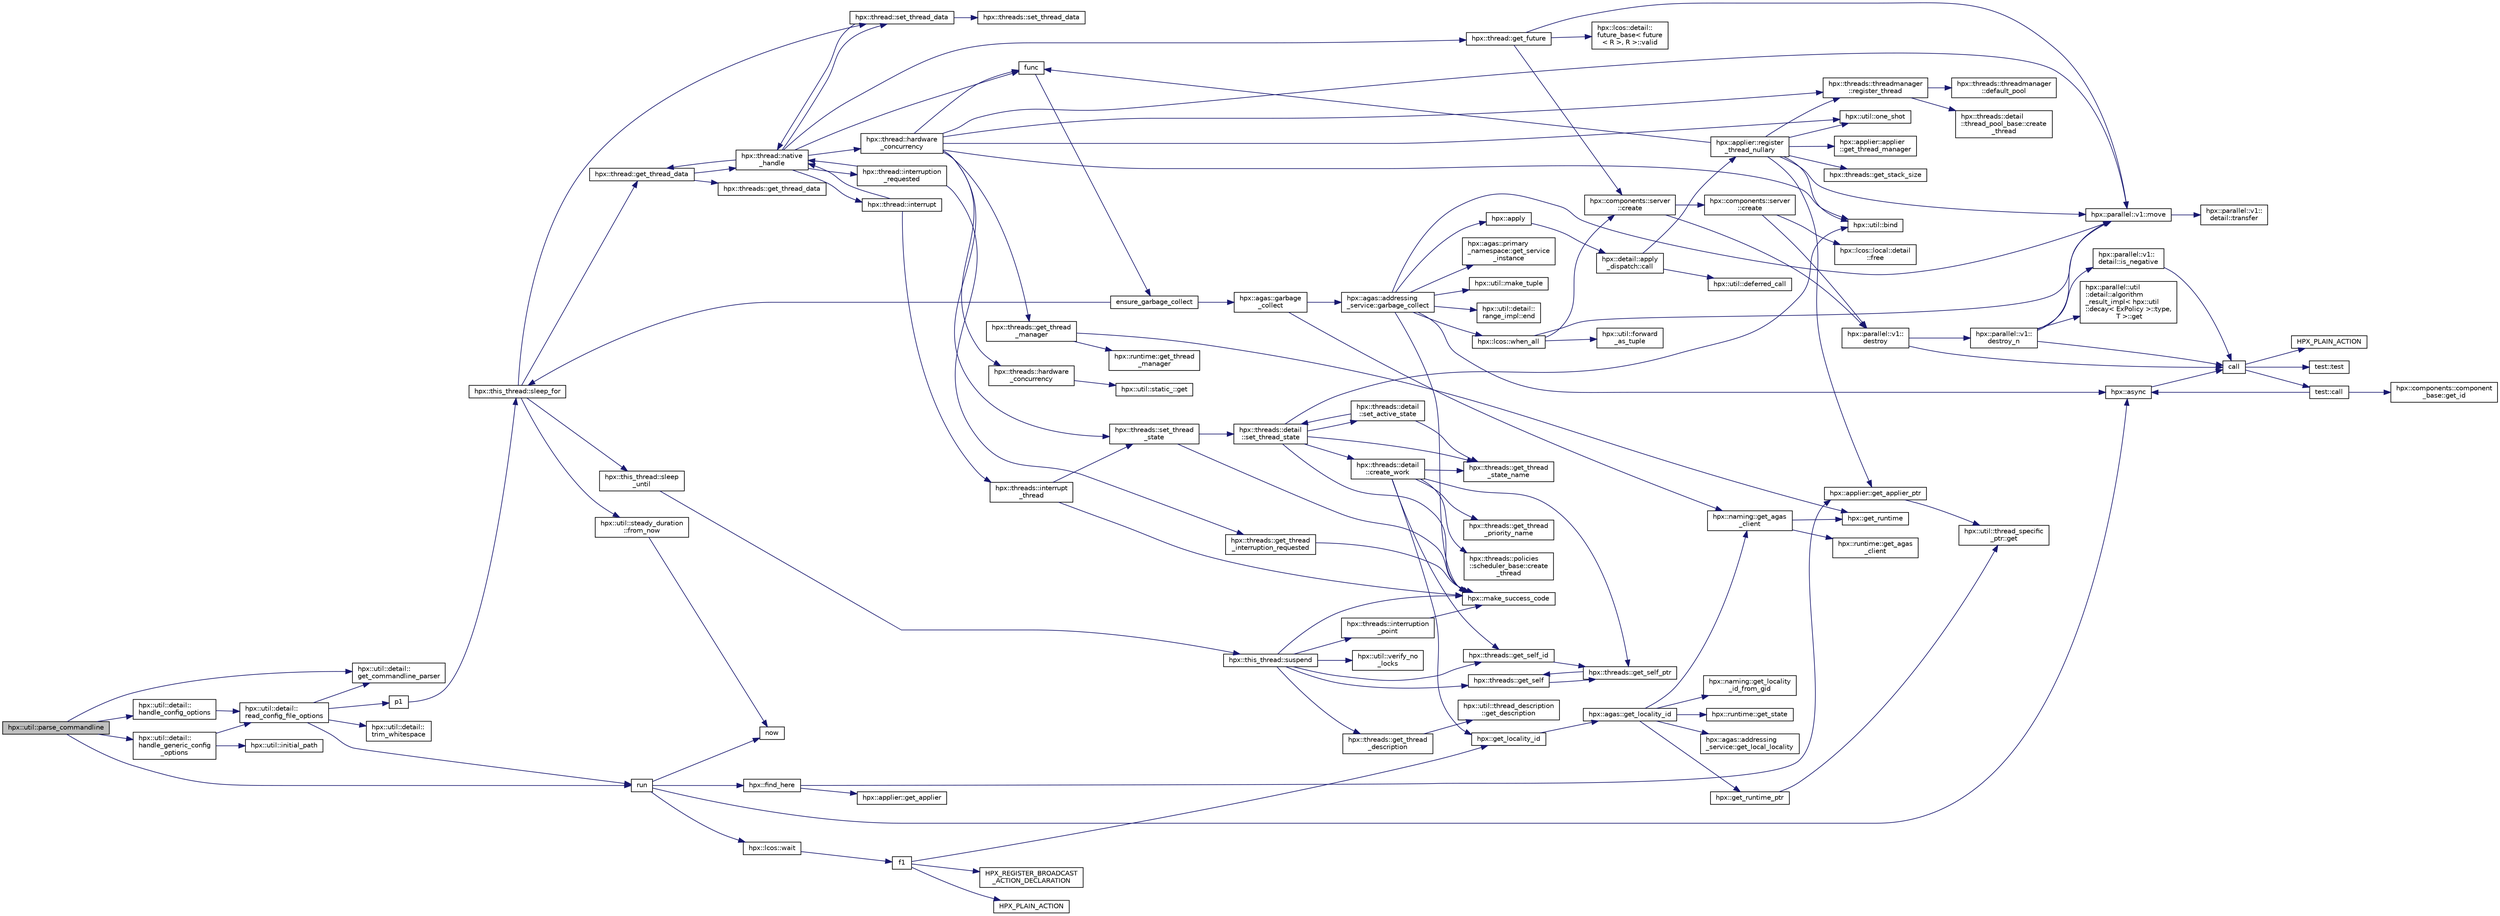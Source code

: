 digraph "hpx::util::parse_commandline"
{
  edge [fontname="Helvetica",fontsize="10",labelfontname="Helvetica",labelfontsize="10"];
  node [fontname="Helvetica",fontsize="10",shape=record];
  rankdir="LR";
  Node7740 [label="hpx::util::parse_commandline",height=0.2,width=0.4,color="black", fillcolor="grey75", style="filled", fontcolor="black"];
  Node7740 -> Node7741 [color="midnightblue",fontsize="10",style="solid",fontname="Helvetica"];
  Node7741 [label="hpx::util::detail::\lget_commandline_parser",height=0.2,width=0.4,color="black", fillcolor="white", style="filled",URL="$d2/d8e/namespacehpx_1_1util_1_1detail.html#ac10cdecf69352454f4ef405e62a0f167"];
  Node7740 -> Node7742 [color="midnightblue",fontsize="10",style="solid",fontname="Helvetica"];
  Node7742 [label="run",height=0.2,width=0.4,color="black", fillcolor="white", style="filled",URL="$df/d90/qt_8cpp.html#a7e15a887e130d217ac6841a6b3409c88"];
  Node7742 -> Node7743 [color="midnightblue",fontsize="10",style="solid",fontname="Helvetica"];
  Node7743 [label="hpx::async",height=0.2,width=0.4,color="black", fillcolor="white", style="filled",URL="$d8/d83/namespacehpx.html#acb7d8e37b73b823956ce144f9a57eaa4"];
  Node7743 -> Node7744 [color="midnightblue",fontsize="10",style="solid",fontname="Helvetica"];
  Node7744 [label="call",height=0.2,width=0.4,color="black", fillcolor="white", style="filled",URL="$d2/d67/promise__1620_8cpp.html#a58357f0b82bc761e1d0b9091ed563a70"];
  Node7744 -> Node7745 [color="midnightblue",fontsize="10",style="solid",fontname="Helvetica"];
  Node7745 [label="test::test",height=0.2,width=0.4,color="black", fillcolor="white", style="filled",URL="$d8/d89/structtest.html#ab42d5ece712d716b04cb3f686f297a26"];
  Node7744 -> Node7746 [color="midnightblue",fontsize="10",style="solid",fontname="Helvetica"];
  Node7746 [label="HPX_PLAIN_ACTION",height=0.2,width=0.4,color="black", fillcolor="white", style="filled",URL="$d2/d67/promise__1620_8cpp.html#ab96aab827a4b1fcaf66cfe0ba83fef23"];
  Node7744 -> Node7747 [color="midnightblue",fontsize="10",style="solid",fontname="Helvetica"];
  Node7747 [label="test::call",height=0.2,width=0.4,color="black", fillcolor="white", style="filled",URL="$d8/d89/structtest.html#aeb29e7ed6518b9426ccf1344c52620ae"];
  Node7747 -> Node7743 [color="midnightblue",fontsize="10",style="solid",fontname="Helvetica"];
  Node7747 -> Node7748 [color="midnightblue",fontsize="10",style="solid",fontname="Helvetica"];
  Node7748 [label="hpx::components::component\l_base::get_id",height=0.2,width=0.4,color="black", fillcolor="white", style="filled",URL="$d2/de6/classhpx_1_1components_1_1component__base.html#a4c8fd93514039bdf01c48d66d82b19cd"];
  Node7742 -> Node7749 [color="midnightblue",fontsize="10",style="solid",fontname="Helvetica"];
  Node7749 [label="hpx::find_here",height=0.2,width=0.4,color="black", fillcolor="white", style="filled",URL="$d8/d83/namespacehpx.html#af07c1b6e26bcdfb1138643a1a2133cf4",tooltip="Return the global id representing this locality. "];
  Node7749 -> Node7750 [color="midnightblue",fontsize="10",style="solid",fontname="Helvetica"];
  Node7750 [label="hpx::applier::get_applier_ptr",height=0.2,width=0.4,color="black", fillcolor="white", style="filled",URL="$d8/dcb/namespacehpx_1_1applier.html#a617483cf2b77ad3a0aa428ade7b35299"];
  Node7750 -> Node7751 [color="midnightblue",fontsize="10",style="solid",fontname="Helvetica"];
  Node7751 [label="hpx::util::thread_specific\l_ptr::get",height=0.2,width=0.4,color="black", fillcolor="white", style="filled",URL="$d4/d4c/structhpx_1_1util_1_1thread__specific__ptr.html#a3b27d8520710478aa41d1f74206bdba9"];
  Node7749 -> Node7752 [color="midnightblue",fontsize="10",style="solid",fontname="Helvetica"];
  Node7752 [label="hpx::applier::get_applier",height=0.2,width=0.4,color="black", fillcolor="white", style="filled",URL="$d8/dcb/namespacehpx_1_1applier.html#aba1147ab54a476403b37f20a39b1e239"];
  Node7742 -> Node7753 [color="midnightblue",fontsize="10",style="solid",fontname="Helvetica"];
  Node7753 [label="now",height=0.2,width=0.4,color="black", fillcolor="white", style="filled",URL="$de/db3/1d__stencil__1__omp_8cpp.html#a89e9667753dccfac455bd37a7a3a7b16"];
  Node7742 -> Node7754 [color="midnightblue",fontsize="10",style="solid",fontname="Helvetica"];
  Node7754 [label="hpx::lcos::wait",height=0.2,width=0.4,color="black", fillcolor="white", style="filled",URL="$d2/dc9/namespacehpx_1_1lcos.html#afff729d1ecad56e04dee234689931b12"];
  Node7754 -> Node7755 [color="midnightblue",fontsize="10",style="solid",fontname="Helvetica"];
  Node7755 [label="f1",height=0.2,width=0.4,color="black", fillcolor="white", style="filled",URL="$d8/d8b/broadcast_8cpp.html#a1751fbd41f2529b84514a9dbd767959a"];
  Node7755 -> Node7756 [color="midnightblue",fontsize="10",style="solid",fontname="Helvetica"];
  Node7756 [label="hpx::get_locality_id",height=0.2,width=0.4,color="black", fillcolor="white", style="filled",URL="$d8/d83/namespacehpx.html#a158d7c54a657bb364c1704033010697b",tooltip="Return the number of the locality this function is being called from. "];
  Node7756 -> Node7757 [color="midnightblue",fontsize="10",style="solid",fontname="Helvetica"];
  Node7757 [label="hpx::agas::get_locality_id",height=0.2,width=0.4,color="black", fillcolor="white", style="filled",URL="$dc/d54/namespacehpx_1_1agas.html#a491cc2ddecdf0f1a9129900caa6a4d3e"];
  Node7757 -> Node7758 [color="midnightblue",fontsize="10",style="solid",fontname="Helvetica"];
  Node7758 [label="hpx::get_runtime_ptr",height=0.2,width=0.4,color="black", fillcolor="white", style="filled",URL="$d8/d83/namespacehpx.html#af29daf2bb3e01b4d6495a1742b6cce64"];
  Node7758 -> Node7751 [color="midnightblue",fontsize="10",style="solid",fontname="Helvetica"];
  Node7757 -> Node7759 [color="midnightblue",fontsize="10",style="solid",fontname="Helvetica"];
  Node7759 [label="hpx::runtime::get_state",height=0.2,width=0.4,color="black", fillcolor="white", style="filled",URL="$d0/d7b/classhpx_1_1runtime.html#ab405f80e060dac95d624520f38b0524c"];
  Node7757 -> Node7760 [color="midnightblue",fontsize="10",style="solid",fontname="Helvetica"];
  Node7760 [label="hpx::naming::get_agas\l_client",height=0.2,width=0.4,color="black", fillcolor="white", style="filled",URL="$d4/dc9/namespacehpx_1_1naming.html#a0408fffd5d34b620712a801b0ae3b032"];
  Node7760 -> Node7761 [color="midnightblue",fontsize="10",style="solid",fontname="Helvetica"];
  Node7761 [label="hpx::get_runtime",height=0.2,width=0.4,color="black", fillcolor="white", style="filled",URL="$d8/d83/namespacehpx.html#aef902cc6c7dd3b9fbadf34d1e850a070"];
  Node7760 -> Node7762 [color="midnightblue",fontsize="10",style="solid",fontname="Helvetica"];
  Node7762 [label="hpx::runtime::get_agas\l_client",height=0.2,width=0.4,color="black", fillcolor="white", style="filled",URL="$d0/d7b/classhpx_1_1runtime.html#aeb5dddd30d6b9861669af8ad44d1a96a"];
  Node7757 -> Node7763 [color="midnightblue",fontsize="10",style="solid",fontname="Helvetica"];
  Node7763 [label="hpx::agas::addressing\l_service::get_local_locality",height=0.2,width=0.4,color="black", fillcolor="white", style="filled",URL="$db/d58/structhpx_1_1agas_1_1addressing__service.html#ab52c19a37c2a7a006c6c15f90ad0539c"];
  Node7757 -> Node7764 [color="midnightblue",fontsize="10",style="solid",fontname="Helvetica"];
  Node7764 [label="hpx::naming::get_locality\l_id_from_gid",height=0.2,width=0.4,color="black", fillcolor="white", style="filled",URL="$d4/dc9/namespacehpx_1_1naming.html#a7fd43037784560bd04fda9b49e33529f"];
  Node7755 -> Node7765 [color="midnightblue",fontsize="10",style="solid",fontname="Helvetica"];
  Node7765 [label="HPX_PLAIN_ACTION",height=0.2,width=0.4,color="black", fillcolor="white", style="filled",URL="$d8/d8b/broadcast_8cpp.html#a19685a0394ce6a99351f7a679f6eeefc"];
  Node7755 -> Node7766 [color="midnightblue",fontsize="10",style="solid",fontname="Helvetica"];
  Node7766 [label="HPX_REGISTER_BROADCAST\l_ACTION_DECLARATION",height=0.2,width=0.4,color="black", fillcolor="white", style="filled",URL="$d7/d38/addressing__service_8cpp.html#a573d764d9cb34eec46a4bdffcf07875f"];
  Node7740 -> Node7767 [color="midnightblue",fontsize="10",style="solid",fontname="Helvetica"];
  Node7767 [label="hpx::util::detail::\lhandle_generic_config\l_options",height=0.2,width=0.4,color="black", fillcolor="white", style="filled",URL="$d2/d8e/namespacehpx_1_1util_1_1detail.html#afe9d48863068cf6ab23661ea84aad13b"];
  Node7767 -> Node7768 [color="midnightblue",fontsize="10",style="solid",fontname="Helvetica"];
  Node7768 [label="hpx::util::initial_path",height=0.2,width=0.4,color="black", fillcolor="white", style="filled",URL="$df/dad/namespacehpx_1_1util.html#a1b850b5b49d4194f4f7ba49c650c2a94"];
  Node7767 -> Node7769 [color="midnightblue",fontsize="10",style="solid",fontname="Helvetica"];
  Node7769 [label="hpx::util::detail::\lread_config_file_options",height=0.2,width=0.4,color="black", fillcolor="white", style="filled",URL="$d2/d8e/namespacehpx_1_1util_1_1detail.html#acc4cbf3746afbdeb02d4d79e65ec085d"];
  Node7769 -> Node7770 [color="midnightblue",fontsize="10",style="solid",fontname="Helvetica"];
  Node7770 [label="hpx::util::detail::\ltrim_whitespace",height=0.2,width=0.4,color="black", fillcolor="white", style="filled",URL="$d2/d8e/namespacehpx_1_1util_1_1detail.html#a349c290c57fa761e4e914aafa0023bef"];
  Node7769 -> Node7771 [color="midnightblue",fontsize="10",style="solid",fontname="Helvetica"];
  Node7771 [label="p1",height=0.2,width=0.4,color="black", fillcolor="white", style="filled",URL="$df/da5/future__then_8cpp.html#a8978a24b044bacf963e33824a4c1ac98"];
  Node7771 -> Node7772 [color="midnightblue",fontsize="10",style="solid",fontname="Helvetica"];
  Node7772 [label="hpx::this_thread::sleep_for",height=0.2,width=0.4,color="black", fillcolor="white", style="filled",URL="$d9/d52/namespacehpx_1_1this__thread.html#afc042a5a5fa52eef2d1d177a343435cf"];
  Node7772 -> Node7773 [color="midnightblue",fontsize="10",style="solid",fontname="Helvetica"];
  Node7773 [label="hpx::this_thread::sleep\l_until",height=0.2,width=0.4,color="black", fillcolor="white", style="filled",URL="$d9/d52/namespacehpx_1_1this__thread.html#ae12a853980115b23ff0ab8ca06622658"];
  Node7773 -> Node7774 [color="midnightblue",fontsize="10",style="solid",fontname="Helvetica"];
  Node7774 [label="hpx::this_thread::suspend",height=0.2,width=0.4,color="black", fillcolor="white", style="filled",URL="$d9/d52/namespacehpx_1_1this__thread.html#aca220026fb3014c0881d129fe31c0073"];
  Node7774 -> Node7775 [color="midnightblue",fontsize="10",style="solid",fontname="Helvetica"];
  Node7775 [label="hpx::threads::get_self",height=0.2,width=0.4,color="black", fillcolor="white", style="filled",URL="$d7/d28/namespacehpx_1_1threads.html#a07daf4d6d29233f20d66d41ab7b5b8e8"];
  Node7775 -> Node7776 [color="midnightblue",fontsize="10",style="solid",fontname="Helvetica"];
  Node7776 [label="hpx::threads::get_self_ptr",height=0.2,width=0.4,color="black", fillcolor="white", style="filled",URL="$d7/d28/namespacehpx_1_1threads.html#a22877ae347ad884cde3a51397dad6c53"];
  Node7776 -> Node7775 [color="midnightblue",fontsize="10",style="solid",fontname="Helvetica"];
  Node7774 -> Node7777 [color="midnightblue",fontsize="10",style="solid",fontname="Helvetica"];
  Node7777 [label="hpx::threads::get_self_id",height=0.2,width=0.4,color="black", fillcolor="white", style="filled",URL="$d7/d28/namespacehpx_1_1threads.html#afafe0f900b9fac3d4ed3c747625c1cfe"];
  Node7777 -> Node7776 [color="midnightblue",fontsize="10",style="solid",fontname="Helvetica"];
  Node7774 -> Node7778 [color="midnightblue",fontsize="10",style="solid",fontname="Helvetica"];
  Node7778 [label="hpx::threads::interruption\l_point",height=0.2,width=0.4,color="black", fillcolor="white", style="filled",URL="$d7/d28/namespacehpx_1_1threads.html#ada6ec56a12b050707311d8c628089059"];
  Node7778 -> Node7779 [color="midnightblue",fontsize="10",style="solid",fontname="Helvetica"];
  Node7779 [label="hpx::make_success_code",height=0.2,width=0.4,color="black", fillcolor="white", style="filled",URL="$d8/d83/namespacehpx.html#a0e8512a8f49e2a6c8185061181419d8f",tooltip="Returns error_code(hpx::success, \"success\", mode). "];
  Node7774 -> Node7780 [color="midnightblue",fontsize="10",style="solid",fontname="Helvetica"];
  Node7780 [label="hpx::util::verify_no\l_locks",height=0.2,width=0.4,color="black", fillcolor="white", style="filled",URL="$df/dad/namespacehpx_1_1util.html#ae0e1837ee6f09b79b26c2e788d2e9fc9"];
  Node7774 -> Node7781 [color="midnightblue",fontsize="10",style="solid",fontname="Helvetica"];
  Node7781 [label="hpx::threads::get_thread\l_description",height=0.2,width=0.4,color="black", fillcolor="white", style="filled",URL="$d7/d28/namespacehpx_1_1threads.html#a42fc18a7a680f4e8bc633a4b4c956701"];
  Node7781 -> Node7782 [color="midnightblue",fontsize="10",style="solid",fontname="Helvetica"];
  Node7782 [label="hpx::util::thread_description\l::get_description",height=0.2,width=0.4,color="black", fillcolor="white", style="filled",URL="$df/d9e/structhpx_1_1util_1_1thread__description.html#a8c834e14eca6eb228188022577f9f952"];
  Node7774 -> Node7779 [color="midnightblue",fontsize="10",style="solid",fontname="Helvetica"];
  Node7772 -> Node7783 [color="midnightblue",fontsize="10",style="solid",fontname="Helvetica"];
  Node7783 [label="hpx::util::steady_duration\l::from_now",height=0.2,width=0.4,color="black", fillcolor="white", style="filled",URL="$d9/d4f/classhpx_1_1util_1_1steady__duration.html#a0132206d767cd0f7395507b40111a153"];
  Node7783 -> Node7753 [color="midnightblue",fontsize="10",style="solid",fontname="Helvetica"];
  Node7772 -> Node7784 [color="midnightblue",fontsize="10",style="solid",fontname="Helvetica"];
  Node7784 [label="hpx::thread::get_thread_data",height=0.2,width=0.4,color="black", fillcolor="white", style="filled",URL="$de/d9b/classhpx_1_1thread.html#a4535ef82cec3b953d2c941d20e3e3904"];
  Node7784 -> Node7785 [color="midnightblue",fontsize="10",style="solid",fontname="Helvetica"];
  Node7785 [label="hpx::threads::get_thread_data",height=0.2,width=0.4,color="black", fillcolor="white", style="filled",URL="$d7/d28/namespacehpx_1_1threads.html#a8737931ff6303807225f735b2b384ae4"];
  Node7784 -> Node7786 [color="midnightblue",fontsize="10",style="solid",fontname="Helvetica"];
  Node7786 [label="hpx::thread::native\l_handle",height=0.2,width=0.4,color="black", fillcolor="white", style="filled",URL="$de/d9b/classhpx_1_1thread.html#acf48190d264ab64c1c4ec99d0b421b5a"];
  Node7786 -> Node7787 [color="midnightblue",fontsize="10",style="solid",fontname="Helvetica"];
  Node7787 [label="hpx::thread::hardware\l_concurrency",height=0.2,width=0.4,color="black", fillcolor="white", style="filled",URL="$de/d9b/classhpx_1_1thread.html#a8e4fff210e02485ba493bc3a2a956c03"];
  Node7787 -> Node7788 [color="midnightblue",fontsize="10",style="solid",fontname="Helvetica"];
  Node7788 [label="hpx::threads::hardware\l_concurrency",height=0.2,width=0.4,color="black", fillcolor="white", style="filled",URL="$d7/d28/namespacehpx_1_1threads.html#aa8752a235478d2ad7b5ac467b63ab527"];
  Node7788 -> Node7789 [color="midnightblue",fontsize="10",style="solid",fontname="Helvetica"];
  Node7789 [label="hpx::util::static_::get",height=0.2,width=0.4,color="black", fillcolor="white", style="filled",URL="$d3/dbb/structhpx_1_1util_1_1static__.html#a2967c633948a3bf17a3b5405ef5a8318"];
  Node7787 -> Node7790 [color="midnightblue",fontsize="10",style="solid",fontname="Helvetica"];
  Node7790 [label="func",height=0.2,width=0.4,color="black", fillcolor="white", style="filled",URL="$d8/dfd/id__type__ref__counting__1032_8cpp.html#ab811b86ea5107ffb3351fcaa29d2c652"];
  Node7790 -> Node7791 [color="midnightblue",fontsize="10",style="solid",fontname="Helvetica"];
  Node7791 [label="ensure_garbage_collect",height=0.2,width=0.4,color="black", fillcolor="white", style="filled",URL="$d8/dfd/id__type__ref__counting__1032_8cpp.html#a5264b94bf7c262ac0e521fb290d476d5"];
  Node7791 -> Node7772 [color="midnightblue",fontsize="10",style="solid",fontname="Helvetica"];
  Node7791 -> Node7792 [color="midnightblue",fontsize="10",style="solid",fontname="Helvetica"];
  Node7792 [label="hpx::agas::garbage\l_collect",height=0.2,width=0.4,color="black", fillcolor="white", style="filled",URL="$dc/d54/namespacehpx_1_1agas.html#a951337adc4f9bd6df00a50737468e911"];
  Node7792 -> Node7760 [color="midnightblue",fontsize="10",style="solid",fontname="Helvetica"];
  Node7792 -> Node7793 [color="midnightblue",fontsize="10",style="solid",fontname="Helvetica"];
  Node7793 [label="hpx::agas::addressing\l_service::garbage_collect",height=0.2,width=0.4,color="black", fillcolor="white", style="filled",URL="$db/d58/structhpx_1_1agas_1_1addressing__service.html#a87dcae0eacf6e62d5103ebf516d86f63"];
  Node7793 -> Node7779 [color="midnightblue",fontsize="10",style="solid",fontname="Helvetica"];
  Node7793 -> Node7794 [color="midnightblue",fontsize="10",style="solid",fontname="Helvetica"];
  Node7794 [label="hpx::agas::primary\l_namespace::get_service\l_instance",height=0.2,width=0.4,color="black", fillcolor="white", style="filled",URL="$d1/d43/structhpx_1_1agas_1_1primary__namespace.html#a7630ff0f30ff8c23b13b4672c5350e2e"];
  Node7793 -> Node7795 [color="midnightblue",fontsize="10",style="solid",fontname="Helvetica"];
  Node7795 [label="hpx::util::make_tuple",height=0.2,width=0.4,color="black", fillcolor="white", style="filled",URL="$df/dad/namespacehpx_1_1util.html#a06fa74211a987d208e013f400a9f5328"];
  Node7793 -> Node7796 [color="midnightblue",fontsize="10",style="solid",fontname="Helvetica"];
  Node7796 [label="hpx::util::detail::\lrange_impl::end",height=0.2,width=0.4,color="black", fillcolor="white", style="filled",URL="$d4/d4a/namespacehpx_1_1util_1_1detail_1_1range__impl.html#afb2ea48b0902f52ee4d8b764807b4316"];
  Node7793 -> Node7797 [color="midnightblue",fontsize="10",style="solid",fontname="Helvetica"];
  Node7797 [label="hpx::apply",height=0.2,width=0.4,color="black", fillcolor="white", style="filled",URL="$d8/d83/namespacehpx.html#aa87762f0db0731d385f3fdfdb25d59fc"];
  Node7797 -> Node7798 [color="midnightblue",fontsize="10",style="solid",fontname="Helvetica"];
  Node7798 [label="hpx::detail::apply\l_dispatch::call",height=0.2,width=0.4,color="black", fillcolor="white", style="filled",URL="$db/de8/structhpx_1_1detail_1_1apply__dispatch.html#a0755fab16d281e74bcff0f8045be9459"];
  Node7798 -> Node7799 [color="midnightblue",fontsize="10",style="solid",fontname="Helvetica"];
  Node7799 [label="hpx::applier::register\l_thread_nullary",height=0.2,width=0.4,color="black", fillcolor="white", style="filled",URL="$d8/dcb/namespacehpx_1_1applier.html#a401cd1145927e58d74d1eb52aaccd936"];
  Node7799 -> Node7750 [color="midnightblue",fontsize="10",style="solid",fontname="Helvetica"];
  Node7799 -> Node7790 [color="midnightblue",fontsize="10",style="solid",fontname="Helvetica"];
  Node7799 -> Node7800 [color="midnightblue",fontsize="10",style="solid",fontname="Helvetica"];
  Node7800 [label="hpx::util::bind",height=0.2,width=0.4,color="black", fillcolor="white", style="filled",URL="$df/dad/namespacehpx_1_1util.html#ad844caedf82a0173d6909d910c3e48c6"];
  Node7799 -> Node7801 [color="midnightblue",fontsize="10",style="solid",fontname="Helvetica"];
  Node7801 [label="hpx::util::one_shot",height=0.2,width=0.4,color="black", fillcolor="white", style="filled",URL="$df/dad/namespacehpx_1_1util.html#a273e61be42a72415291e0ec0a4f28c7a"];
  Node7799 -> Node7802 [color="midnightblue",fontsize="10",style="solid",fontname="Helvetica"];
  Node7802 [label="hpx::parallel::v1::move",height=0.2,width=0.4,color="black", fillcolor="white", style="filled",URL="$db/db9/namespacehpx_1_1parallel_1_1v1.html#aa7c4ede081ce786c9d1eb1adff495cfc"];
  Node7802 -> Node7803 [color="midnightblue",fontsize="10",style="solid",fontname="Helvetica"];
  Node7803 [label="hpx::parallel::v1::\ldetail::transfer",height=0.2,width=0.4,color="black", fillcolor="white", style="filled",URL="$d2/ddd/namespacehpx_1_1parallel_1_1v1_1_1detail.html#ab1b56a05e1885ca7cc7ffa1804dd2f3c"];
  Node7799 -> Node7804 [color="midnightblue",fontsize="10",style="solid",fontname="Helvetica"];
  Node7804 [label="hpx::threads::get_stack_size",height=0.2,width=0.4,color="black", fillcolor="white", style="filled",URL="$d7/d28/namespacehpx_1_1threads.html#af597241b3c2785150be206737ca04aa6",tooltip="The get_stack_size function is part of the thread related API. It. "];
  Node7799 -> Node7805 [color="midnightblue",fontsize="10",style="solid",fontname="Helvetica"];
  Node7805 [label="hpx::applier::applier\l::get_thread_manager",height=0.2,width=0.4,color="black", fillcolor="white", style="filled",URL="$da/dcb/classhpx_1_1applier_1_1applier.html#acc36d583973701e573be39da97bba866",tooltip="Access the thread-manager instance associated with this applier. "];
  Node7799 -> Node7806 [color="midnightblue",fontsize="10",style="solid",fontname="Helvetica"];
  Node7806 [label="hpx::threads::threadmanager\l::register_thread",height=0.2,width=0.4,color="black", fillcolor="white", style="filled",URL="$d5/daa/classhpx_1_1threads_1_1threadmanager.html#a7f79c7578e08a60ca45eb276ce8133d8"];
  Node7806 -> Node7807 [color="midnightblue",fontsize="10",style="solid",fontname="Helvetica"];
  Node7807 [label="hpx::threads::threadmanager\l::default_pool",height=0.2,width=0.4,color="black", fillcolor="white", style="filled",URL="$d5/daa/classhpx_1_1threads_1_1threadmanager.html#a851f067d03b5dd1c5e6a9a6a841e05df"];
  Node7806 -> Node7808 [color="midnightblue",fontsize="10",style="solid",fontname="Helvetica"];
  Node7808 [label="hpx::threads::detail\l::thread_pool_base::create\l_thread",height=0.2,width=0.4,color="black", fillcolor="white", style="filled",URL="$de/dae/classhpx_1_1threads_1_1detail_1_1thread__pool__base.html#ad35d3779eef6f4528e62a26d71b34b34"];
  Node7798 -> Node7809 [color="midnightblue",fontsize="10",style="solid",fontname="Helvetica"];
  Node7809 [label="hpx::util::deferred_call",height=0.2,width=0.4,color="black", fillcolor="white", style="filled",URL="$df/dad/namespacehpx_1_1util.html#acdded623c658a7a3436f7e76bc9d881c"];
  Node7793 -> Node7802 [color="midnightblue",fontsize="10",style="solid",fontname="Helvetica"];
  Node7793 -> Node7743 [color="midnightblue",fontsize="10",style="solid",fontname="Helvetica"];
  Node7793 -> Node7810 [color="midnightblue",fontsize="10",style="solid",fontname="Helvetica"];
  Node7810 [label="hpx::lcos::when_all",height=0.2,width=0.4,color="black", fillcolor="white", style="filled",URL="$d2/dc9/namespacehpx_1_1lcos.html#a1a6fb024d8690923fb185d5aee204d54"];
  Node7810 -> Node7811 [color="midnightblue",fontsize="10",style="solid",fontname="Helvetica"];
  Node7811 [label="hpx::util::forward\l_as_tuple",height=0.2,width=0.4,color="black", fillcolor="white", style="filled",URL="$df/dad/namespacehpx_1_1util.html#ab7c31e3f24c3302a4f67b6735a6fa597"];
  Node7810 -> Node7802 [color="midnightblue",fontsize="10",style="solid",fontname="Helvetica"];
  Node7810 -> Node7812 [color="midnightblue",fontsize="10",style="solid",fontname="Helvetica"];
  Node7812 [label="hpx::components::server\l::create",height=0.2,width=0.4,color="black", fillcolor="white", style="filled",URL="$d2/da2/namespacehpx_1_1components_1_1server.html#ac776c89f3d68ceb910e8cee9fa937ab4",tooltip="Create arrays of components using their default constructor. "];
  Node7812 -> Node7813 [color="midnightblue",fontsize="10",style="solid",fontname="Helvetica"];
  Node7813 [label="hpx::components::server\l::create",height=0.2,width=0.4,color="black", fillcolor="white", style="filled",URL="$d2/da2/namespacehpx_1_1components_1_1server.html#a77d26de181c97b444565e230577981bd"];
  Node7813 -> Node7814 [color="midnightblue",fontsize="10",style="solid",fontname="Helvetica"];
  Node7814 [label="hpx::lcos::local::detail\l::free",height=0.2,width=0.4,color="black", fillcolor="white", style="filled",URL="$d4/dcb/namespacehpx_1_1lcos_1_1local_1_1detail.html#a55a940f019734e9bb045dc123cd80e48"];
  Node7813 -> Node7815 [color="midnightblue",fontsize="10",style="solid",fontname="Helvetica"];
  Node7815 [label="hpx::parallel::v1::\ldestroy",height=0.2,width=0.4,color="black", fillcolor="white", style="filled",URL="$db/db9/namespacehpx_1_1parallel_1_1v1.html#acf303558375048e8a7cc9a2c2e09477f"];
  Node7815 -> Node7744 [color="midnightblue",fontsize="10",style="solid",fontname="Helvetica"];
  Node7815 -> Node7816 [color="midnightblue",fontsize="10",style="solid",fontname="Helvetica"];
  Node7816 [label="hpx::parallel::v1::\ldestroy_n",height=0.2,width=0.4,color="black", fillcolor="white", style="filled",URL="$db/db9/namespacehpx_1_1parallel_1_1v1.html#a71d0691132a300690163f5636bcd5bd3"];
  Node7816 -> Node7817 [color="midnightblue",fontsize="10",style="solid",fontname="Helvetica"];
  Node7817 [label="hpx::parallel::v1::\ldetail::is_negative",height=0.2,width=0.4,color="black", fillcolor="white", style="filled",URL="$d2/ddd/namespacehpx_1_1parallel_1_1v1_1_1detail.html#adf2e40fc4b20ad0fd442ee3118a4d527"];
  Node7817 -> Node7744 [color="midnightblue",fontsize="10",style="solid",fontname="Helvetica"];
  Node7816 -> Node7818 [color="midnightblue",fontsize="10",style="solid",fontname="Helvetica"];
  Node7818 [label="hpx::parallel::util\l::detail::algorithm\l_result_impl\< hpx::util\l::decay\< ExPolicy \>::type,\l T \>::get",height=0.2,width=0.4,color="black", fillcolor="white", style="filled",URL="$d2/d42/structhpx_1_1parallel_1_1util_1_1detail_1_1algorithm__result__impl.html#ab5b051e8ec74eff5e0e62fd63f5d377e"];
  Node7816 -> Node7802 [color="midnightblue",fontsize="10",style="solid",fontname="Helvetica"];
  Node7816 -> Node7744 [color="midnightblue",fontsize="10",style="solid",fontname="Helvetica"];
  Node7812 -> Node7815 [color="midnightblue",fontsize="10",style="solid",fontname="Helvetica"];
  Node7787 -> Node7800 [color="midnightblue",fontsize="10",style="solid",fontname="Helvetica"];
  Node7787 -> Node7801 [color="midnightblue",fontsize="10",style="solid",fontname="Helvetica"];
  Node7787 -> Node7802 [color="midnightblue",fontsize="10",style="solid",fontname="Helvetica"];
  Node7787 -> Node7819 [color="midnightblue",fontsize="10",style="solid",fontname="Helvetica"];
  Node7819 [label="hpx::threads::get_thread\l_manager",height=0.2,width=0.4,color="black", fillcolor="white", style="filled",URL="$d7/d28/namespacehpx_1_1threads.html#a076973c3a53beadde7d967e22c4f6cce"];
  Node7819 -> Node7761 [color="midnightblue",fontsize="10",style="solid",fontname="Helvetica"];
  Node7819 -> Node7820 [color="midnightblue",fontsize="10",style="solid",fontname="Helvetica"];
  Node7820 [label="hpx::runtime::get_thread\l_manager",height=0.2,width=0.4,color="black", fillcolor="white", style="filled",URL="$d0/d7b/classhpx_1_1runtime.html#a865b12d57fcd44a8d3dda3e35414f563"];
  Node7787 -> Node7806 [color="midnightblue",fontsize="10",style="solid",fontname="Helvetica"];
  Node7787 -> Node7821 [color="midnightblue",fontsize="10",style="solid",fontname="Helvetica"];
  Node7821 [label="hpx::threads::set_thread\l_state",height=0.2,width=0.4,color="black", fillcolor="white", style="filled",URL="$d7/d28/namespacehpx_1_1threads.html#ac0690ad16ad778bcc79dcd727cc33025",tooltip="Set the thread state of the thread referenced by the thread_id id. "];
  Node7821 -> Node7779 [color="midnightblue",fontsize="10",style="solid",fontname="Helvetica"];
  Node7821 -> Node7822 [color="midnightblue",fontsize="10",style="solid",fontname="Helvetica"];
  Node7822 [label="hpx::threads::detail\l::set_thread_state",height=0.2,width=0.4,color="black", fillcolor="white", style="filled",URL="$d2/dd1/namespacehpx_1_1threads_1_1detail.html#af85ddc854c4a149bf1738eb1b111b9ab"];
  Node7822 -> Node7823 [color="midnightblue",fontsize="10",style="solid",fontname="Helvetica"];
  Node7823 [label="hpx::threads::get_thread\l_state_name",height=0.2,width=0.4,color="black", fillcolor="white", style="filled",URL="$d7/d28/namespacehpx_1_1threads.html#a26f91ea8d2195f165c033241c5cd11db"];
  Node7822 -> Node7779 [color="midnightblue",fontsize="10",style="solid",fontname="Helvetica"];
  Node7822 -> Node7800 [color="midnightblue",fontsize="10",style="solid",fontname="Helvetica"];
  Node7822 -> Node7824 [color="midnightblue",fontsize="10",style="solid",fontname="Helvetica"];
  Node7824 [label="hpx::threads::detail\l::set_active_state",height=0.2,width=0.4,color="black", fillcolor="white", style="filled",URL="$d2/dd1/namespacehpx_1_1threads_1_1detail.html#a45884a5bf04ad66a4f259231a3947e76"];
  Node7824 -> Node7823 [color="midnightblue",fontsize="10",style="solid",fontname="Helvetica"];
  Node7824 -> Node7822 [color="midnightblue",fontsize="10",style="solid",fontname="Helvetica"];
  Node7822 -> Node7825 [color="midnightblue",fontsize="10",style="solid",fontname="Helvetica"];
  Node7825 [label="hpx::threads::detail\l::create_work",height=0.2,width=0.4,color="black", fillcolor="white", style="filled",URL="$d2/dd1/namespacehpx_1_1threads_1_1detail.html#ae22384a3c1b1a1940032fad068fb54b1"];
  Node7825 -> Node7823 [color="midnightblue",fontsize="10",style="solid",fontname="Helvetica"];
  Node7825 -> Node7826 [color="midnightblue",fontsize="10",style="solid",fontname="Helvetica"];
  Node7826 [label="hpx::threads::get_thread\l_priority_name",height=0.2,width=0.4,color="black", fillcolor="white", style="filled",URL="$d7/d28/namespacehpx_1_1threads.html#a9c6b2fec0c1cf5b06ff83ce756ca6d42"];
  Node7825 -> Node7776 [color="midnightblue",fontsize="10",style="solid",fontname="Helvetica"];
  Node7825 -> Node7777 [color="midnightblue",fontsize="10",style="solid",fontname="Helvetica"];
  Node7825 -> Node7756 [color="midnightblue",fontsize="10",style="solid",fontname="Helvetica"];
  Node7825 -> Node7827 [color="midnightblue",fontsize="10",style="solid",fontname="Helvetica"];
  Node7827 [label="hpx::threads::policies\l::scheduler_base::create\l_thread",height=0.2,width=0.4,color="black", fillcolor="white", style="filled",URL="$dd/d7e/structhpx_1_1threads_1_1policies_1_1scheduler__base.html#ad3b05cd7f363cc8e8410ce368c3794e0"];
  Node7786 -> Node7828 [color="midnightblue",fontsize="10",style="solid",fontname="Helvetica"];
  Node7828 [label="hpx::thread::interrupt",height=0.2,width=0.4,color="black", fillcolor="white", style="filled",URL="$de/d9b/classhpx_1_1thread.html#ac34d0d033aa743c476a79dbc2e1a8a39"];
  Node7828 -> Node7829 [color="midnightblue",fontsize="10",style="solid",fontname="Helvetica"];
  Node7829 [label="hpx::threads::interrupt\l_thread",height=0.2,width=0.4,color="black", fillcolor="white", style="filled",URL="$d7/d28/namespacehpx_1_1threads.html#a6bdda1a2aab61b9b13d274b5155d7e73"];
  Node7829 -> Node7779 [color="midnightblue",fontsize="10",style="solid",fontname="Helvetica"];
  Node7829 -> Node7821 [color="midnightblue",fontsize="10",style="solid",fontname="Helvetica"];
  Node7828 -> Node7786 [color="midnightblue",fontsize="10",style="solid",fontname="Helvetica"];
  Node7786 -> Node7830 [color="midnightblue",fontsize="10",style="solid",fontname="Helvetica"];
  Node7830 [label="hpx::thread::interruption\l_requested",height=0.2,width=0.4,color="black", fillcolor="white", style="filled",URL="$de/d9b/classhpx_1_1thread.html#a33276bb4c20bbb0b1978944e18ef71b8"];
  Node7830 -> Node7831 [color="midnightblue",fontsize="10",style="solid",fontname="Helvetica"];
  Node7831 [label="hpx::threads::get_thread\l_interruption_requested",height=0.2,width=0.4,color="black", fillcolor="white", style="filled",URL="$d7/d28/namespacehpx_1_1threads.html#ae64a7fdb8b5c8bac7be0c8282672a03b"];
  Node7831 -> Node7779 [color="midnightblue",fontsize="10",style="solid",fontname="Helvetica"];
  Node7830 -> Node7786 [color="midnightblue",fontsize="10",style="solid",fontname="Helvetica"];
  Node7786 -> Node7832 [color="midnightblue",fontsize="10",style="solid",fontname="Helvetica"];
  Node7832 [label="hpx::thread::get_future",height=0.2,width=0.4,color="black", fillcolor="white", style="filled",URL="$de/d9b/classhpx_1_1thread.html#a87fdb0d8da826366fc190ed224900a64"];
  Node7832 -> Node7833 [color="midnightblue",fontsize="10",style="solid",fontname="Helvetica"];
  Node7833 [label="hpx::lcos::detail::\lfuture_base\< future\l\< R \>, R \>::valid",height=0.2,width=0.4,color="black", fillcolor="white", style="filled",URL="$d5/dd7/classhpx_1_1lcos_1_1detail_1_1future__base.html#aaf7beb7374815614363033bd96573e75"];
  Node7832 -> Node7812 [color="midnightblue",fontsize="10",style="solid",fontname="Helvetica"];
  Node7832 -> Node7802 [color="midnightblue",fontsize="10",style="solid",fontname="Helvetica"];
  Node7786 -> Node7784 [color="midnightblue",fontsize="10",style="solid",fontname="Helvetica"];
  Node7786 -> Node7834 [color="midnightblue",fontsize="10",style="solid",fontname="Helvetica"];
  Node7834 [label="hpx::thread::set_thread_data",height=0.2,width=0.4,color="black", fillcolor="white", style="filled",URL="$de/d9b/classhpx_1_1thread.html#a7317a3cf5251f3b33c990449570d4cea"];
  Node7834 -> Node7835 [color="midnightblue",fontsize="10",style="solid",fontname="Helvetica"];
  Node7835 [label="hpx::threads::set_thread_data",height=0.2,width=0.4,color="black", fillcolor="white", style="filled",URL="$d7/d28/namespacehpx_1_1threads.html#a00a625acc149fce3ae38e4340454acf7"];
  Node7834 -> Node7786 [color="midnightblue",fontsize="10",style="solid",fontname="Helvetica"];
  Node7786 -> Node7790 [color="midnightblue",fontsize="10",style="solid",fontname="Helvetica"];
  Node7772 -> Node7834 [color="midnightblue",fontsize="10",style="solid",fontname="Helvetica"];
  Node7769 -> Node7741 [color="midnightblue",fontsize="10",style="solid",fontname="Helvetica"];
  Node7769 -> Node7742 [color="midnightblue",fontsize="10",style="solid",fontname="Helvetica"];
  Node7740 -> Node7836 [color="midnightblue",fontsize="10",style="solid",fontname="Helvetica"];
  Node7836 [label="hpx::util::detail::\lhandle_config_options",height=0.2,width=0.4,color="black", fillcolor="white", style="filled",URL="$d2/d8e/namespacehpx_1_1util_1_1detail.html#adf812f0307327e750a861a2ed15d9c1a"];
  Node7836 -> Node7769 [color="midnightblue",fontsize="10",style="solid",fontname="Helvetica"];
}
